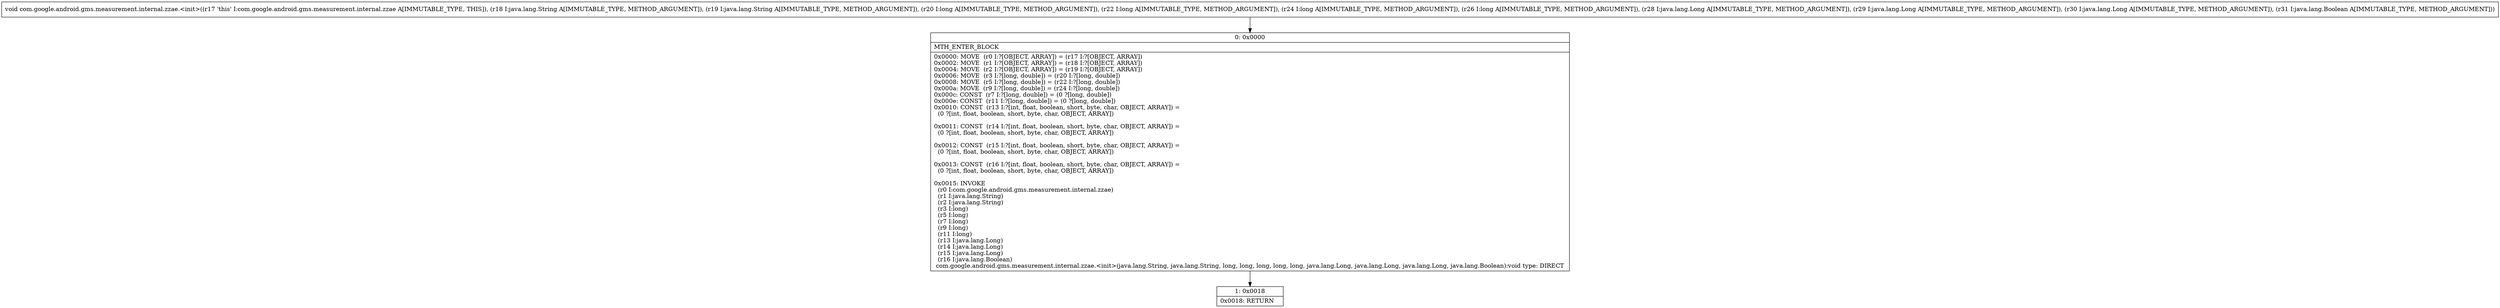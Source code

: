 digraph "CFG forcom.google.android.gms.measurement.internal.zzae.\<init\>(Ljava\/lang\/String;Ljava\/lang\/String;JJJJLjava\/lang\/Long;Ljava\/lang\/Long;Ljava\/lang\/Long;Ljava\/lang\/Boolean;)V" {
Node_0 [shape=record,label="{0\:\ 0x0000|MTH_ENTER_BLOCK\l|0x0000: MOVE  (r0 I:?[OBJECT, ARRAY]) = (r17 I:?[OBJECT, ARRAY]) \l0x0002: MOVE  (r1 I:?[OBJECT, ARRAY]) = (r18 I:?[OBJECT, ARRAY]) \l0x0004: MOVE  (r2 I:?[OBJECT, ARRAY]) = (r19 I:?[OBJECT, ARRAY]) \l0x0006: MOVE  (r3 I:?[long, double]) = (r20 I:?[long, double]) \l0x0008: MOVE  (r5 I:?[long, double]) = (r22 I:?[long, double]) \l0x000a: MOVE  (r9 I:?[long, double]) = (r24 I:?[long, double]) \l0x000c: CONST  (r7 I:?[long, double]) = (0 ?[long, double]) \l0x000e: CONST  (r11 I:?[long, double]) = (0 ?[long, double]) \l0x0010: CONST  (r13 I:?[int, float, boolean, short, byte, char, OBJECT, ARRAY]) = \l  (0 ?[int, float, boolean, short, byte, char, OBJECT, ARRAY])\l \l0x0011: CONST  (r14 I:?[int, float, boolean, short, byte, char, OBJECT, ARRAY]) = \l  (0 ?[int, float, boolean, short, byte, char, OBJECT, ARRAY])\l \l0x0012: CONST  (r15 I:?[int, float, boolean, short, byte, char, OBJECT, ARRAY]) = \l  (0 ?[int, float, boolean, short, byte, char, OBJECT, ARRAY])\l \l0x0013: CONST  (r16 I:?[int, float, boolean, short, byte, char, OBJECT, ARRAY]) = \l  (0 ?[int, float, boolean, short, byte, char, OBJECT, ARRAY])\l \l0x0015: INVOKE  \l  (r0 I:com.google.android.gms.measurement.internal.zzae)\l  (r1 I:java.lang.String)\l  (r2 I:java.lang.String)\l  (r3 I:long)\l  (r5 I:long)\l  (r7 I:long)\l  (r9 I:long)\l  (r11 I:long)\l  (r13 I:java.lang.Long)\l  (r14 I:java.lang.Long)\l  (r15 I:java.lang.Long)\l  (r16 I:java.lang.Boolean)\l com.google.android.gms.measurement.internal.zzae.\<init\>(java.lang.String, java.lang.String, long, long, long, long, long, java.lang.Long, java.lang.Long, java.lang.Long, java.lang.Boolean):void type: DIRECT \l}"];
Node_1 [shape=record,label="{1\:\ 0x0018|0x0018: RETURN   \l}"];
MethodNode[shape=record,label="{void com.google.android.gms.measurement.internal.zzae.\<init\>((r17 'this' I:com.google.android.gms.measurement.internal.zzae A[IMMUTABLE_TYPE, THIS]), (r18 I:java.lang.String A[IMMUTABLE_TYPE, METHOD_ARGUMENT]), (r19 I:java.lang.String A[IMMUTABLE_TYPE, METHOD_ARGUMENT]), (r20 I:long A[IMMUTABLE_TYPE, METHOD_ARGUMENT]), (r22 I:long A[IMMUTABLE_TYPE, METHOD_ARGUMENT]), (r24 I:long A[IMMUTABLE_TYPE, METHOD_ARGUMENT]), (r26 I:long A[IMMUTABLE_TYPE, METHOD_ARGUMENT]), (r28 I:java.lang.Long A[IMMUTABLE_TYPE, METHOD_ARGUMENT]), (r29 I:java.lang.Long A[IMMUTABLE_TYPE, METHOD_ARGUMENT]), (r30 I:java.lang.Long A[IMMUTABLE_TYPE, METHOD_ARGUMENT]), (r31 I:java.lang.Boolean A[IMMUTABLE_TYPE, METHOD_ARGUMENT])) }"];
MethodNode -> Node_0;
Node_0 -> Node_1;
}

